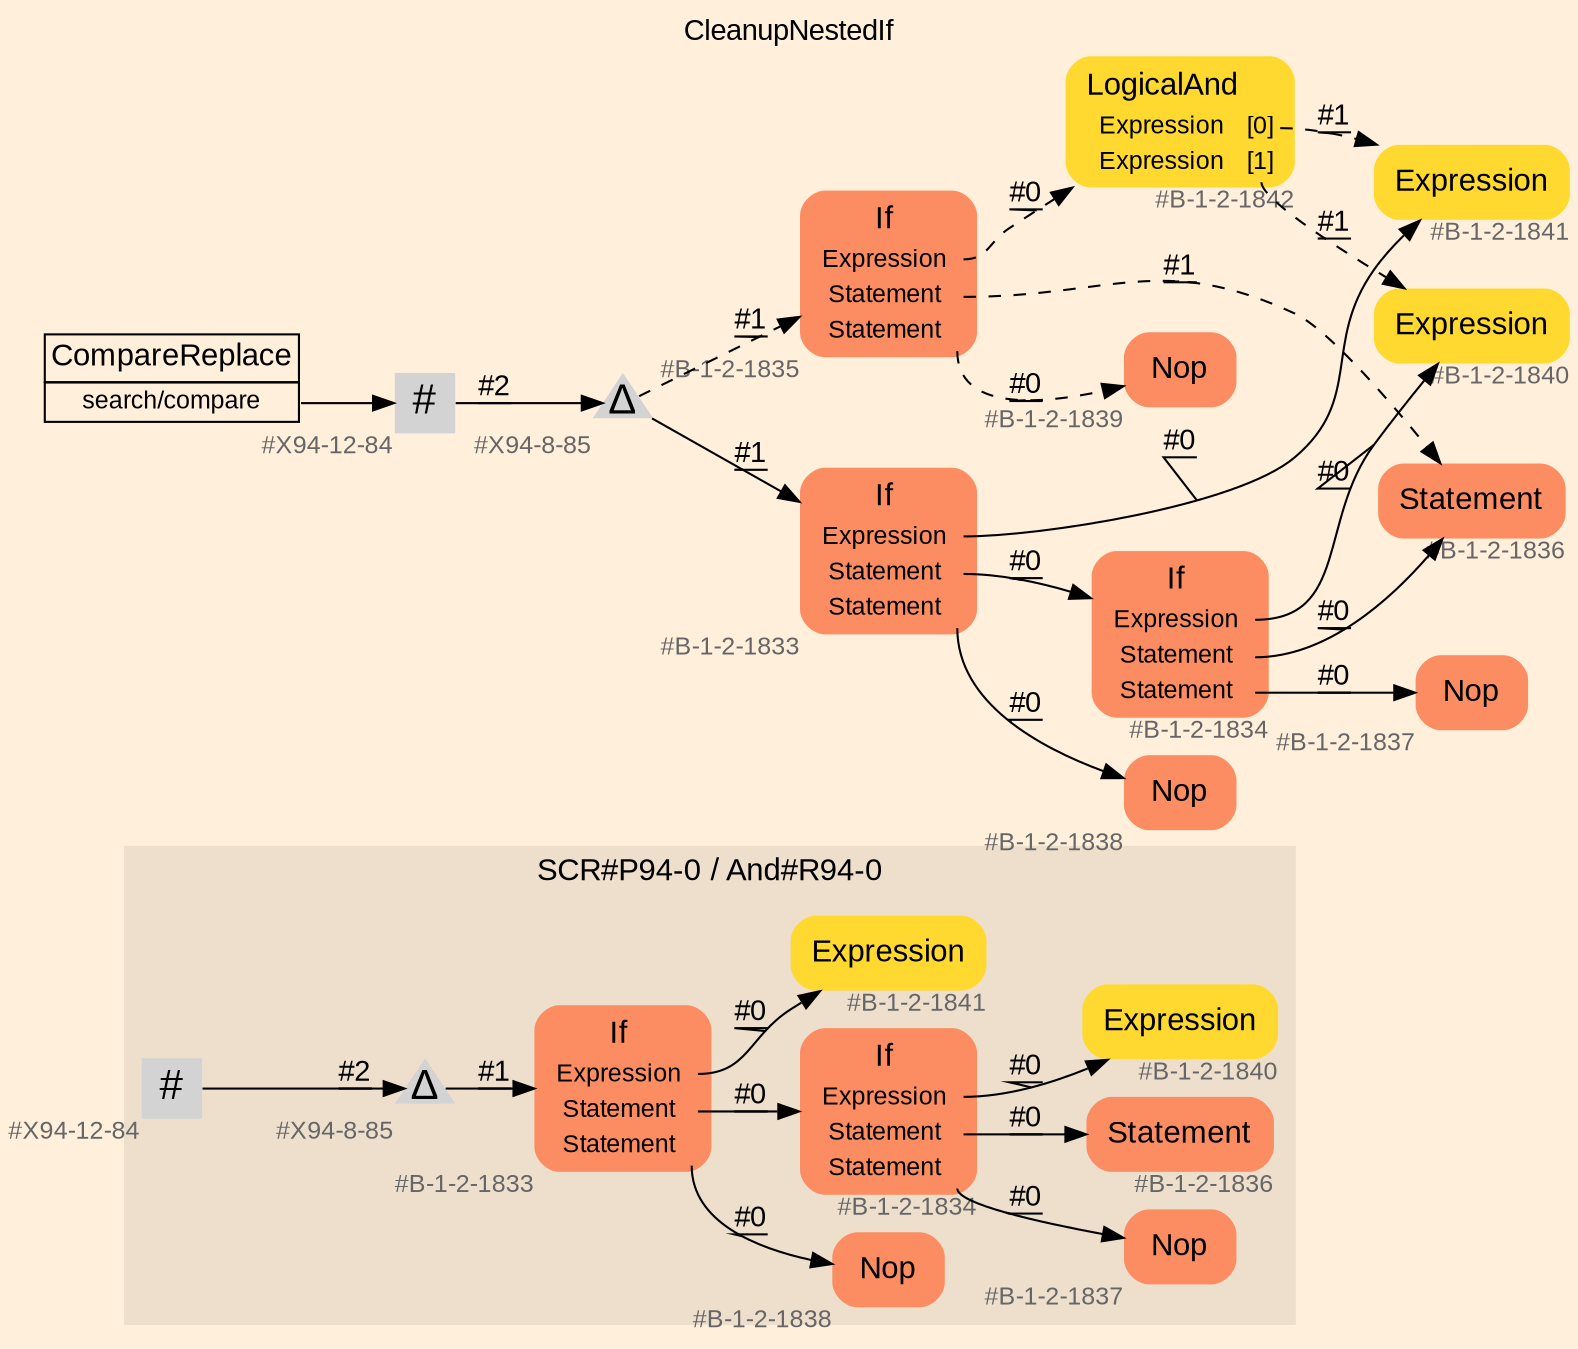 digraph "CleanupNestedIf" {
label = "CleanupNestedIf"
labelloc = t
graph [
    rankdir = "LR"
    ranksep = 0.3
    bgcolor = antiquewhite1
    color = black
    fontcolor = black
    fontname = "Arial"
];
node [
    fontname = "Arial"
];
edge [
    fontname = "Arial"
];

// -------------------- figure And#R94-0 --------------------
// -------- region And#R94-0 ----------
subgraph "clusterAnd#R94-0" {
    label = "SCR#P94-0 / And#R94-0"
    style = "filled"
    color = antiquewhite2
    fontsize = "15"
    // -------- block And#R94-0/#B-1-2-1838 ----------
    "And#R94-0/#B-1-2-1838" [
        fillcolor = "/set28/2"
        xlabel = "#B-1-2-1838"
        fontsize = "12"
        fontcolor = grey40
        shape = "plaintext"
        label = <<TABLE BORDER="0" CELLBORDER="0" CELLSPACING="0">
         <TR><TD><FONT COLOR="black" POINT-SIZE="15">Nop</FONT></TD></TR>
        </TABLE>>
        style = "rounded,filled"
    ];
    
    // -------- block And#R94-0/#B-1-2-1840 ----------
    "And#R94-0/#B-1-2-1840" [
        fillcolor = "/set28/6"
        xlabel = "#B-1-2-1840"
        fontsize = "12"
        fontcolor = grey40
        shape = "plaintext"
        label = <<TABLE BORDER="0" CELLBORDER="0" CELLSPACING="0">
         <TR><TD><FONT COLOR="black" POINT-SIZE="15">Expression</FONT></TD></TR>
        </TABLE>>
        style = "rounded,filled"
    ];
    
    // -------- block And#R94-0/#B-1-2-1834 ----------
    "And#R94-0/#B-1-2-1834" [
        fillcolor = "/set28/2"
        xlabel = "#B-1-2-1834"
        fontsize = "12"
        fontcolor = grey40
        shape = "plaintext"
        label = <<TABLE BORDER="0" CELLBORDER="0" CELLSPACING="0">
         <TR><TD><FONT COLOR="black" POINT-SIZE="15">If</FONT></TD></TR>
         <TR><TD><FONT COLOR="black" POINT-SIZE="12">Expression</FONT></TD><TD PORT="port0"></TD></TR>
         <TR><TD><FONT COLOR="black" POINT-SIZE="12">Statement</FONT></TD><TD PORT="port1"></TD></TR>
         <TR><TD><FONT COLOR="black" POINT-SIZE="12">Statement</FONT></TD><TD PORT="port2"></TD></TR>
        </TABLE>>
        style = "rounded,filled"
    ];
    
    // -------- block And#R94-0/#B-1-2-1841 ----------
    "And#R94-0/#B-1-2-1841" [
        fillcolor = "/set28/6"
        xlabel = "#B-1-2-1841"
        fontsize = "12"
        fontcolor = grey40
        shape = "plaintext"
        label = <<TABLE BORDER="0" CELLBORDER="0" CELLSPACING="0">
         <TR><TD><FONT COLOR="black" POINT-SIZE="15">Expression</FONT></TD></TR>
        </TABLE>>
        style = "rounded,filled"
    ];
    
    // -------- block And#R94-0/#B-1-2-1833 ----------
    "And#R94-0/#B-1-2-1833" [
        fillcolor = "/set28/2"
        xlabel = "#B-1-2-1833"
        fontsize = "12"
        fontcolor = grey40
        shape = "plaintext"
        label = <<TABLE BORDER="0" CELLBORDER="0" CELLSPACING="0">
         <TR><TD><FONT COLOR="black" POINT-SIZE="15">If</FONT></TD></TR>
         <TR><TD><FONT COLOR="black" POINT-SIZE="12">Expression</FONT></TD><TD PORT="port0"></TD></TR>
         <TR><TD><FONT COLOR="black" POINT-SIZE="12">Statement</FONT></TD><TD PORT="port1"></TD></TR>
         <TR><TD><FONT COLOR="black" POINT-SIZE="12">Statement</FONT></TD><TD PORT="port2"></TD></TR>
        </TABLE>>
        style = "rounded,filled"
    ];
    
    // -------- block And#R94-0/#X94-12-84 ----------
    "And#R94-0/#X94-12-84" [
        xlabel = "#X94-12-84"
        fontsize = "12"
        fontcolor = grey40
        shape = "square"
        label = <<FONT COLOR="black" POINT-SIZE="20">#</FONT>>
        style = "filled"
        penwidth = 0.0
        fixedsize = true
        width = 0.4
        height = 0.4
    ];
    
    // -------- block And#R94-0/#B-1-2-1836 ----------
    "And#R94-0/#B-1-2-1836" [
        fillcolor = "/set28/2"
        xlabel = "#B-1-2-1836"
        fontsize = "12"
        fontcolor = grey40
        shape = "plaintext"
        label = <<TABLE BORDER="0" CELLBORDER="0" CELLSPACING="0">
         <TR><TD><FONT COLOR="black" POINT-SIZE="15">Statement</FONT></TD></TR>
        </TABLE>>
        style = "rounded,filled"
    ];
    
    // -------- block And#R94-0/#X94-8-85 ----------
    "And#R94-0/#X94-8-85" [
        xlabel = "#X94-8-85"
        fontsize = "12"
        fontcolor = grey40
        shape = "triangle"
        label = <<FONT COLOR="black" POINT-SIZE="20">Δ</FONT>>
        style = "filled"
        penwidth = 0.0
        fixedsize = true
        width = 0.4
        height = 0.4
    ];
    
    // -------- block And#R94-0/#B-1-2-1837 ----------
    "And#R94-0/#B-1-2-1837" [
        fillcolor = "/set28/2"
        xlabel = "#B-1-2-1837"
        fontsize = "12"
        fontcolor = grey40
        shape = "plaintext"
        label = <<TABLE BORDER="0" CELLBORDER="0" CELLSPACING="0">
         <TR><TD><FONT COLOR="black" POINT-SIZE="15">Nop</FONT></TD></TR>
        </TABLE>>
        style = "rounded,filled"
    ];
    
}

"And#R94-0/#B-1-2-1834":port0 -> "And#R94-0/#B-1-2-1840" [
    label = "#0"
    decorate = true
    color = black
    fontcolor = black
];

"And#R94-0/#B-1-2-1834":port1 -> "And#R94-0/#B-1-2-1836" [
    label = "#0"
    decorate = true
    color = black
    fontcolor = black
];

"And#R94-0/#B-1-2-1834":port2 -> "And#R94-0/#B-1-2-1837" [
    label = "#0"
    decorate = true
    color = black
    fontcolor = black
];

"And#R94-0/#B-1-2-1833":port0 -> "And#R94-0/#B-1-2-1841" [
    label = "#0"
    decorate = true
    color = black
    fontcolor = black
];

"And#R94-0/#B-1-2-1833":port1 -> "And#R94-0/#B-1-2-1834" [
    label = "#0"
    decorate = true
    color = black
    fontcolor = black
];

"And#R94-0/#B-1-2-1833":port2 -> "And#R94-0/#B-1-2-1838" [
    label = "#0"
    decorate = true
    color = black
    fontcolor = black
];

"And#R94-0/#X94-12-84" -> "And#R94-0/#X94-8-85" [
    label = "#2"
    decorate = true
    color = black
    fontcolor = black
];

"And#R94-0/#X94-8-85" -> "And#R94-0/#B-1-2-1833" [
    label = "#1"
    decorate = true
    color = black
    fontcolor = black
];


// -------------------- transformation figure --------------------
// -------- block CR#X94-10-94 ----------
"CR#X94-10-94" [
    fillcolor = antiquewhite1
    fontsize = "12"
    fontcolor = grey40
    shape = "plaintext"
    label = <<TABLE BORDER="0" CELLBORDER="1" CELLSPACING="0">
     <TR><TD><FONT COLOR="black" POINT-SIZE="15">CompareReplace</FONT></TD></TR>
     <TR><TD PORT="port0"><FONT COLOR="black" POINT-SIZE="12">search/compare</FONT></TD></TR>
    </TABLE>>
    style = "filled"
    color = black
];

// -------- block #X94-12-84 ----------
"#X94-12-84" [
    xlabel = "#X94-12-84"
    fontsize = "12"
    fontcolor = grey40
    shape = "square"
    label = <<FONT COLOR="black" POINT-SIZE="20">#</FONT>>
    style = "filled"
    penwidth = 0.0
    fixedsize = true
    width = 0.4
    height = 0.4
];

// -------- block #X94-8-85 ----------
"#X94-8-85" [
    xlabel = "#X94-8-85"
    fontsize = "12"
    fontcolor = grey40
    shape = "triangle"
    label = <<FONT COLOR="black" POINT-SIZE="20">Δ</FONT>>
    style = "filled"
    penwidth = 0.0
    fixedsize = true
    width = 0.4
    height = 0.4
];

// -------- block #B-1-2-1833 ----------
"#B-1-2-1833" [
    fillcolor = "/set28/2"
    xlabel = "#B-1-2-1833"
    fontsize = "12"
    fontcolor = grey40
    shape = "plaintext"
    label = <<TABLE BORDER="0" CELLBORDER="0" CELLSPACING="0">
     <TR><TD><FONT COLOR="black" POINT-SIZE="15">If</FONT></TD></TR>
     <TR><TD><FONT COLOR="black" POINT-SIZE="12">Expression</FONT></TD><TD PORT="port0"></TD></TR>
     <TR><TD><FONT COLOR="black" POINT-SIZE="12">Statement</FONT></TD><TD PORT="port1"></TD></TR>
     <TR><TD><FONT COLOR="black" POINT-SIZE="12">Statement</FONT></TD><TD PORT="port2"></TD></TR>
    </TABLE>>
    style = "rounded,filled"
];

// -------- block #B-1-2-1841 ----------
"#B-1-2-1841" [
    fillcolor = "/set28/6"
    xlabel = "#B-1-2-1841"
    fontsize = "12"
    fontcolor = grey40
    shape = "plaintext"
    label = <<TABLE BORDER="0" CELLBORDER="0" CELLSPACING="0">
     <TR><TD><FONT COLOR="black" POINT-SIZE="15">Expression</FONT></TD></TR>
    </TABLE>>
    style = "rounded,filled"
];

// -------- block #B-1-2-1834 ----------
"#B-1-2-1834" [
    fillcolor = "/set28/2"
    xlabel = "#B-1-2-1834"
    fontsize = "12"
    fontcolor = grey40
    shape = "plaintext"
    label = <<TABLE BORDER="0" CELLBORDER="0" CELLSPACING="0">
     <TR><TD><FONT COLOR="black" POINT-SIZE="15">If</FONT></TD></TR>
     <TR><TD><FONT COLOR="black" POINT-SIZE="12">Expression</FONT></TD><TD PORT="port0"></TD></TR>
     <TR><TD><FONT COLOR="black" POINT-SIZE="12">Statement</FONT></TD><TD PORT="port1"></TD></TR>
     <TR><TD><FONT COLOR="black" POINT-SIZE="12">Statement</FONT></TD><TD PORT="port2"></TD></TR>
    </TABLE>>
    style = "rounded,filled"
];

// -------- block #B-1-2-1840 ----------
"#B-1-2-1840" [
    fillcolor = "/set28/6"
    xlabel = "#B-1-2-1840"
    fontsize = "12"
    fontcolor = grey40
    shape = "plaintext"
    label = <<TABLE BORDER="0" CELLBORDER="0" CELLSPACING="0">
     <TR><TD><FONT COLOR="black" POINT-SIZE="15">Expression</FONT></TD></TR>
    </TABLE>>
    style = "rounded,filled"
];

// -------- block #B-1-2-1836 ----------
"#B-1-2-1836" [
    fillcolor = "/set28/2"
    xlabel = "#B-1-2-1836"
    fontsize = "12"
    fontcolor = grey40
    shape = "plaintext"
    label = <<TABLE BORDER="0" CELLBORDER="0" CELLSPACING="0">
     <TR><TD><FONT COLOR="black" POINT-SIZE="15">Statement</FONT></TD></TR>
    </TABLE>>
    style = "rounded,filled"
];

// -------- block #B-1-2-1837 ----------
"#B-1-2-1837" [
    fillcolor = "/set28/2"
    xlabel = "#B-1-2-1837"
    fontsize = "12"
    fontcolor = grey40
    shape = "plaintext"
    label = <<TABLE BORDER="0" CELLBORDER="0" CELLSPACING="0">
     <TR><TD><FONT COLOR="black" POINT-SIZE="15">Nop</FONT></TD></TR>
    </TABLE>>
    style = "rounded,filled"
];

// -------- block #B-1-2-1838 ----------
"#B-1-2-1838" [
    fillcolor = "/set28/2"
    xlabel = "#B-1-2-1838"
    fontsize = "12"
    fontcolor = grey40
    shape = "plaintext"
    label = <<TABLE BORDER="0" CELLBORDER="0" CELLSPACING="0">
     <TR><TD><FONT COLOR="black" POINT-SIZE="15">Nop</FONT></TD></TR>
    </TABLE>>
    style = "rounded,filled"
];

// -------- block #B-1-2-1835 ----------
"#B-1-2-1835" [
    fillcolor = "/set28/2"
    xlabel = "#B-1-2-1835"
    fontsize = "12"
    fontcolor = grey40
    shape = "plaintext"
    label = <<TABLE BORDER="0" CELLBORDER="0" CELLSPACING="0">
     <TR><TD><FONT COLOR="black" POINT-SIZE="15">If</FONT></TD></TR>
     <TR><TD><FONT COLOR="black" POINT-SIZE="12">Expression</FONT></TD><TD PORT="port0"></TD></TR>
     <TR><TD><FONT COLOR="black" POINT-SIZE="12">Statement</FONT></TD><TD PORT="port1"></TD></TR>
     <TR><TD><FONT COLOR="black" POINT-SIZE="12">Statement</FONT></TD><TD PORT="port2"></TD></TR>
    </TABLE>>
    style = "rounded,filled"
];

// -------- block #B-1-2-1842 ----------
"#B-1-2-1842" [
    fillcolor = "/set28/6"
    xlabel = "#B-1-2-1842"
    fontsize = "12"
    fontcolor = grey40
    shape = "plaintext"
    label = <<TABLE BORDER="0" CELLBORDER="0" CELLSPACING="0">
     <TR><TD><FONT COLOR="black" POINT-SIZE="15">LogicalAnd</FONT></TD></TR>
     <TR><TD><FONT COLOR="black" POINT-SIZE="12">Expression</FONT></TD><TD PORT="port0"><FONT COLOR="black" POINT-SIZE="12">[0]</FONT></TD></TR>
     <TR><TD><FONT COLOR="black" POINT-SIZE="12">Expression</FONT></TD><TD PORT="port1"><FONT COLOR="black" POINT-SIZE="12">[1]</FONT></TD></TR>
    </TABLE>>
    style = "rounded,filled"
];

// -------- block #B-1-2-1839 ----------
"#B-1-2-1839" [
    fillcolor = "/set28/2"
    xlabel = "#B-1-2-1839"
    fontsize = "12"
    fontcolor = grey40
    shape = "plaintext"
    label = <<TABLE BORDER="0" CELLBORDER="0" CELLSPACING="0">
     <TR><TD><FONT COLOR="black" POINT-SIZE="15">Nop</FONT></TD></TR>
    </TABLE>>
    style = "rounded,filled"
];

"CR#X94-10-94":port0 -> "#X94-12-84" [
    label = ""
    decorate = true
    color = black
    fontcolor = black
];

"#X94-12-84" -> "#X94-8-85" [
    label = "#2"
    decorate = true
    color = black
    fontcolor = black
];

"#X94-8-85" -> "#B-1-2-1833" [
    label = "#1"
    decorate = true
    color = black
    fontcolor = black
];

"#X94-8-85" -> "#B-1-2-1835" [
    style="dashed"
    label = "#1"
    decorate = true
    color = black
    fontcolor = black
];

"#B-1-2-1833":port0 -> "#B-1-2-1841" [
    label = "#0"
    decorate = true
    color = black
    fontcolor = black
];

"#B-1-2-1833":port1 -> "#B-1-2-1834" [
    label = "#0"
    decorate = true
    color = black
    fontcolor = black
];

"#B-1-2-1833":port2 -> "#B-1-2-1838" [
    label = "#0"
    decorate = true
    color = black
    fontcolor = black
];

"#B-1-2-1834":port0 -> "#B-1-2-1840" [
    label = "#0"
    decorate = true
    color = black
    fontcolor = black
];

"#B-1-2-1834":port1 -> "#B-1-2-1836" [
    label = "#0"
    decorate = true
    color = black
    fontcolor = black
];

"#B-1-2-1834":port2 -> "#B-1-2-1837" [
    label = "#0"
    decorate = true
    color = black
    fontcolor = black
];

"#B-1-2-1835":port0 -> "#B-1-2-1842" [
    style="dashed"
    label = "#0"
    decorate = true
    color = black
    fontcolor = black
];

"#B-1-2-1835":port1 -> "#B-1-2-1836" [
    style="dashed"
    label = "#1"
    decorate = true
    color = black
    fontcolor = black
];

"#B-1-2-1835":port2 -> "#B-1-2-1839" [
    style="dashed"
    label = "#0"
    decorate = true
    color = black
    fontcolor = black
];

"#B-1-2-1842":port0 -> "#B-1-2-1841" [
    style="dashed"
    label = "#1"
    decorate = true
    color = black
    fontcolor = black
];

"#B-1-2-1842":port1 -> "#B-1-2-1840" [
    style="dashed"
    label = "#1"
    decorate = true
    color = black
    fontcolor = black
];


}
